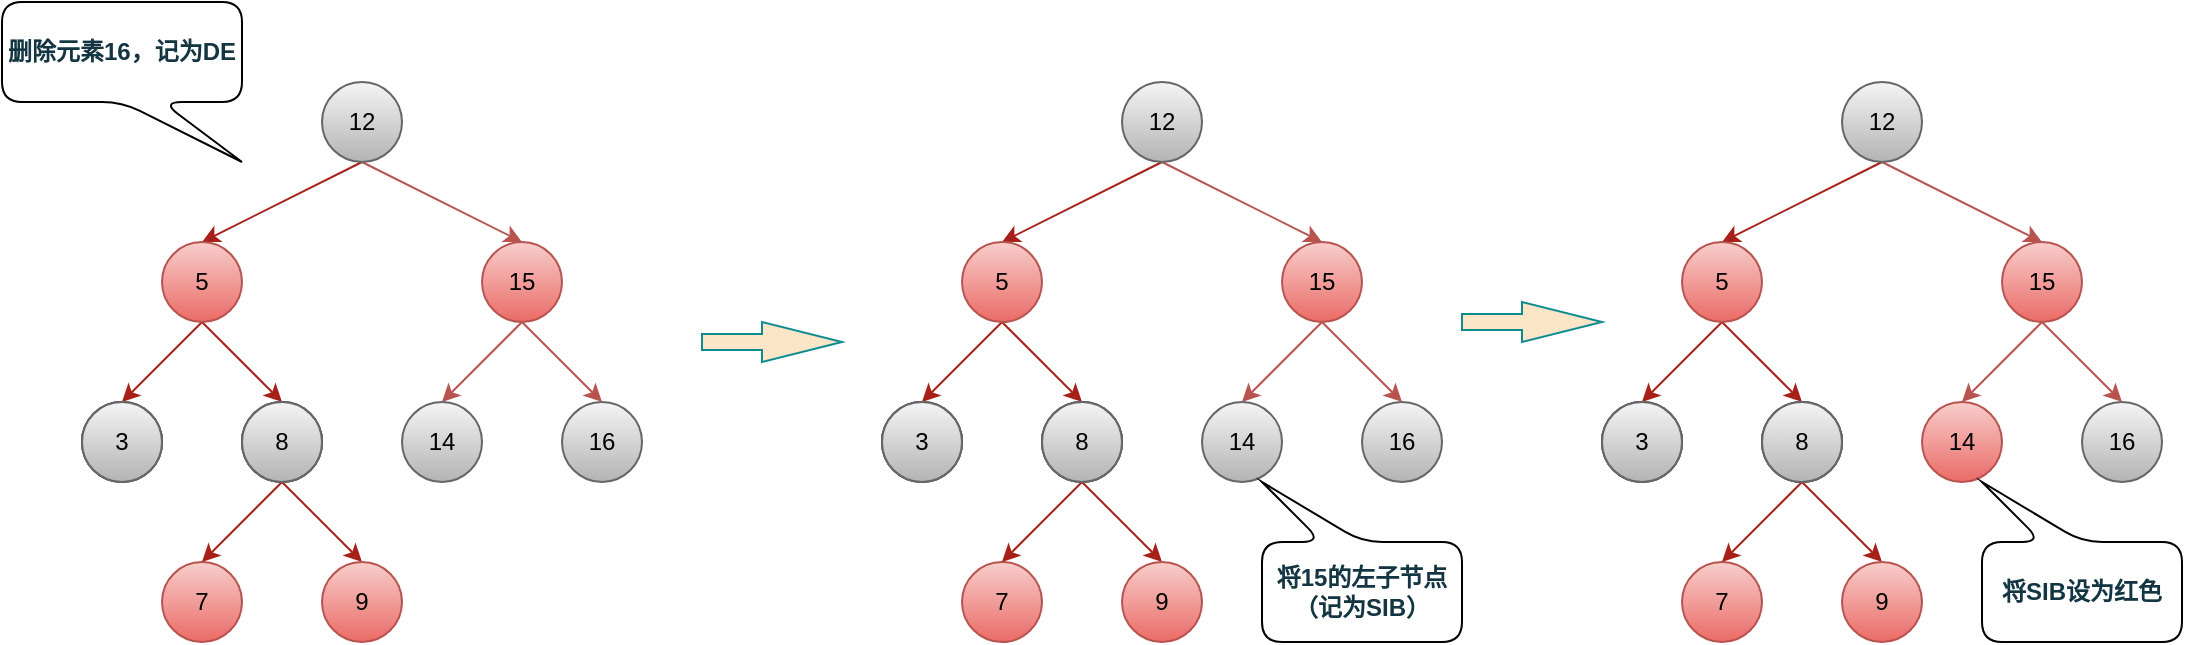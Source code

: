 <mxfile version="14.9.2" type="github">
  <diagram id="om7GCIjXOvIVFAaJFHCs" name="第 1 页">
    <mxGraphModel dx="-391" dy="-1337" grid="1" gridSize="10" guides="1" tooltips="1" connect="1" arrows="1" fold="1" page="0" pageScale="1" pageWidth="827" pageHeight="1169" math="0" shadow="0">
      <root>
        <mxCell id="0" />
        <mxCell id="1" parent="0" />
        <mxCell id="ky-gaZQDomyGNnwXiSMZ-24" value="7" style="ellipse;whiteSpace=wrap;html=1;aspect=fixed;fillColor=#f8cecc;strokeColor=#b85450;gradientColor=#ea6b66;" vertex="1" parent="1">
          <mxGeometry x="1720" y="2560" width="40" height="40" as="geometry" />
        </mxCell>
        <mxCell id="ky-gaZQDomyGNnwXiSMZ-25" value="3" style="ellipse;whiteSpace=wrap;html=1;aspect=fixed;fillColor=#f5f5f5;strokeColor=#666666;gradientColor=#b3b3b3;" vertex="1" parent="1">
          <mxGeometry x="1680" y="2480" width="40" height="40" as="geometry" />
        </mxCell>
        <mxCell id="ky-gaZQDomyGNnwXiSMZ-26" value="8" style="ellipse;whiteSpace=wrap;html=1;aspect=fixed;fillColor=#f5f5f5;strokeColor=#666666;gradientColor=#b3b3b3;" vertex="1" parent="1">
          <mxGeometry x="1760" y="2480" width="40" height="40" as="geometry" />
        </mxCell>
        <mxCell id="ky-gaZQDomyGNnwXiSMZ-27" style="edgeStyle=none;rounded=1;sketch=0;orthogonalLoop=1;jettySize=auto;html=1;exitX=0.5;exitY=1;exitDx=0;exitDy=0;entryX=0.5;entryY=0;entryDx=0;entryDy=0;fontColor=#143642;strokeColor=#A8201A;fillColor=#FAE5C7;" edge="1" parent="1" target="ky-gaZQDomyGNnwXiSMZ-25">
          <mxGeometry x="1640" y="2320" as="geometry">
            <mxPoint x="1740" y="2440" as="sourcePoint" />
          </mxGeometry>
        </mxCell>
        <mxCell id="ky-gaZQDomyGNnwXiSMZ-28" style="edgeStyle=none;rounded=1;sketch=0;orthogonalLoop=1;jettySize=auto;html=1;exitX=0.5;exitY=1;exitDx=0;exitDy=0;entryX=0.5;entryY=0;entryDx=0;entryDy=0;fontColor=#143642;strokeColor=#A8201A;fillColor=#FAE5C7;" edge="1" parent="1" target="ky-gaZQDomyGNnwXiSMZ-26">
          <mxGeometry x="1640" y="2320" as="geometry">
            <mxPoint x="1740" y="2440" as="sourcePoint" />
          </mxGeometry>
        </mxCell>
        <mxCell id="ky-gaZQDomyGNnwXiSMZ-29" style="rounded=1;sketch=0;orthogonalLoop=1;jettySize=auto;html=1;exitX=0.5;exitY=1;exitDx=0;exitDy=0;entryX=0.5;entryY=0;entryDx=0;entryDy=0;fontColor=#143642;strokeColor=#A8201A;fillColor=#FAE5C7;" edge="1" parent="1" source="ky-gaZQDomyGNnwXiSMZ-34" target="ky-gaZQDomyGNnwXiSMZ-44">
          <mxGeometry x="1720" y="2320" as="geometry">
            <mxPoint x="1900" y="2360" as="sourcePoint" />
            <mxPoint x="1700" y="2400" as="targetPoint" />
          </mxGeometry>
        </mxCell>
        <mxCell id="ky-gaZQDomyGNnwXiSMZ-30" value="16" style="ellipse;whiteSpace=wrap;html=1;aspect=fixed;fillColor=#f5f5f5;strokeColor=#666666;gradientColor=#b3b3b3;" vertex="1" parent="1">
          <mxGeometry x="1920" y="2480" width="40" height="40" as="geometry" />
        </mxCell>
        <mxCell id="ky-gaZQDomyGNnwXiSMZ-31" value="3" style="ellipse;whiteSpace=wrap;html=1;aspect=fixed;fillColor=#f5f5f5;strokeColor=#666666;gradientColor=#b3b3b3;" vertex="1" parent="1">
          <mxGeometry x="1680" y="2480" width="40" height="40" as="geometry" />
        </mxCell>
        <mxCell id="ky-gaZQDomyGNnwXiSMZ-32" value="8" style="ellipse;whiteSpace=wrap;html=1;aspect=fixed;fillColor=#f5f5f5;strokeColor=#666666;gradientColor=#b3b3b3;" vertex="1" parent="1">
          <mxGeometry x="1760" y="2480" width="40" height="40" as="geometry" />
        </mxCell>
        <mxCell id="ky-gaZQDomyGNnwXiSMZ-33" style="edgeStyle=none;rounded=0;orthogonalLoop=1;jettySize=auto;html=1;exitX=0.5;exitY=1;exitDx=0;exitDy=0;entryX=0.5;entryY=0;entryDx=0;entryDy=0;gradientColor=#ea6b66;fillColor=#f8cecc;strokeColor=#b85450;" edge="1" parent="1" source="ky-gaZQDomyGNnwXiSMZ-34" target="ky-gaZQDomyGNnwXiSMZ-43">
          <mxGeometry relative="1" as="geometry" />
        </mxCell>
        <mxCell id="ky-gaZQDomyGNnwXiSMZ-34" value="12" style="ellipse;whiteSpace=wrap;html=1;aspect=fixed;fillColor=#f5f5f5;strokeColor=#666666;gradientColor=#b3b3b3;" vertex="1" parent="1">
          <mxGeometry x="1800" y="2320" width="40" height="40" as="geometry" />
        </mxCell>
        <mxCell id="ky-gaZQDomyGNnwXiSMZ-35" value="3" style="ellipse;whiteSpace=wrap;html=1;aspect=fixed;fillColor=#f5f5f5;strokeColor=#666666;gradientColor=#b3b3b3;" vertex="1" parent="1">
          <mxGeometry x="1680" y="2480" width="40" height="40" as="geometry" />
        </mxCell>
        <mxCell id="ky-gaZQDomyGNnwXiSMZ-36" style="edgeStyle=none;rounded=0;orthogonalLoop=1;jettySize=auto;html=1;exitX=0.5;exitY=1;exitDx=0;exitDy=0;entryX=0.5;entryY=0;entryDx=0;entryDy=0;strokeColor=#A8201A;" edge="1" parent="1" source="ky-gaZQDomyGNnwXiSMZ-38" target="ky-gaZQDomyGNnwXiSMZ-24">
          <mxGeometry relative="1" as="geometry" />
        </mxCell>
        <mxCell id="ky-gaZQDomyGNnwXiSMZ-37" style="edgeStyle=none;rounded=0;orthogonalLoop=1;jettySize=auto;html=1;exitX=0.5;exitY=1;exitDx=0;exitDy=0;entryX=0.5;entryY=0;entryDx=0;entryDy=0;strokeColor=#A8201A;" edge="1" parent="1" source="ky-gaZQDomyGNnwXiSMZ-38" target="ky-gaZQDomyGNnwXiSMZ-39">
          <mxGeometry relative="1" as="geometry" />
        </mxCell>
        <mxCell id="ky-gaZQDomyGNnwXiSMZ-38" value="8" style="ellipse;whiteSpace=wrap;html=1;aspect=fixed;fillColor=#f5f5f5;strokeColor=#666666;gradientColor=#b3b3b3;" vertex="1" parent="1">
          <mxGeometry x="1760" y="2480" width="40" height="40" as="geometry" />
        </mxCell>
        <mxCell id="ky-gaZQDomyGNnwXiSMZ-39" value="9" style="ellipse;whiteSpace=wrap;html=1;aspect=fixed;fillColor=#f8cecc;strokeColor=#b85450;gradientColor=#ea6b66;" vertex="1" parent="1">
          <mxGeometry x="1800" y="2560" width="40" height="40" as="geometry" />
        </mxCell>
        <mxCell id="ky-gaZQDomyGNnwXiSMZ-40" value="14" style="ellipse;whiteSpace=wrap;html=1;aspect=fixed;fillColor=#f5f5f5;strokeColor=#666666;gradientColor=#b3b3b3;" vertex="1" parent="1">
          <mxGeometry x="1840" y="2480" width="40" height="40" as="geometry" />
        </mxCell>
        <mxCell id="ky-gaZQDomyGNnwXiSMZ-41" style="edgeStyle=none;rounded=0;orthogonalLoop=1;jettySize=auto;html=1;exitX=0.5;exitY=1;exitDx=0;exitDy=0;entryX=0.5;entryY=0;entryDx=0;entryDy=0;gradientColor=#ea6b66;fillColor=#f8cecc;strokeColor=#b85450;" edge="1" parent="1" source="ky-gaZQDomyGNnwXiSMZ-43" target="ky-gaZQDomyGNnwXiSMZ-30">
          <mxGeometry relative="1" as="geometry" />
        </mxCell>
        <mxCell id="ky-gaZQDomyGNnwXiSMZ-42" style="rounded=0;orthogonalLoop=1;jettySize=auto;html=1;exitX=0.5;exitY=1;exitDx=0;exitDy=0;fontSize=13;entryX=0.5;entryY=0;entryDx=0;entryDy=0;gradientColor=#ea6b66;fillColor=#f8cecc;strokeColor=#b85450;" edge="1" parent="1" source="ky-gaZQDomyGNnwXiSMZ-43" target="ky-gaZQDomyGNnwXiSMZ-40">
          <mxGeometry relative="1" as="geometry" />
        </mxCell>
        <mxCell id="ky-gaZQDomyGNnwXiSMZ-43" value="15" style="ellipse;whiteSpace=wrap;html=1;aspect=fixed;fillColor=#f8cecc;strokeColor=#b85450;gradientColor=#ea6b66;" vertex="1" parent="1">
          <mxGeometry x="1880" y="2400" width="40" height="40" as="geometry" />
        </mxCell>
        <mxCell id="ky-gaZQDomyGNnwXiSMZ-44" value="5" style="ellipse;whiteSpace=wrap;html=1;aspect=fixed;fillColor=#f8cecc;strokeColor=#b85450;gradientColor=#ea6b66;" vertex="1" parent="1">
          <mxGeometry x="1720" y="2400" width="40" height="40" as="geometry" />
        </mxCell>
        <mxCell id="ky-gaZQDomyGNnwXiSMZ-45" value="3" style="ellipse;whiteSpace=wrap;html=1;aspect=fixed;fillColor=#f5f5f5;strokeColor=#666666;gradientColor=#b3b3b3;" vertex="1" parent="1">
          <mxGeometry x="1680" y="2480" width="40" height="40" as="geometry" />
        </mxCell>
        <mxCell id="ky-gaZQDomyGNnwXiSMZ-46" value="8" style="ellipse;whiteSpace=wrap;html=1;aspect=fixed;fillColor=#f5f5f5;strokeColor=#666666;gradientColor=#b3b3b3;" vertex="1" parent="1">
          <mxGeometry x="1760" y="2480" width="40" height="40" as="geometry" />
        </mxCell>
        <mxCell id="ky-gaZQDomyGNnwXiSMZ-48" value="&lt;font color=&quot;#143642&quot;&gt;&lt;b&gt;删除元素16，记为DE&lt;/b&gt;&lt;/font&gt;" style="shape=callout;whiteSpace=wrap;html=1;perimeter=calloutPerimeter;rounded=1;position2=1;" vertex="1" parent="1">
          <mxGeometry x="1640" y="2280" width="120" height="80" as="geometry" />
        </mxCell>
        <mxCell id="ky-gaZQDomyGNnwXiSMZ-73" value="7" style="ellipse;whiteSpace=wrap;html=1;aspect=fixed;fillColor=#f8cecc;strokeColor=#b85450;gradientColor=#ea6b66;" vertex="1" parent="1">
          <mxGeometry x="2120" y="2560" width="40" height="40" as="geometry" />
        </mxCell>
        <mxCell id="ky-gaZQDomyGNnwXiSMZ-74" value="3" style="ellipse;whiteSpace=wrap;html=1;aspect=fixed;fillColor=#f5f5f5;strokeColor=#666666;gradientColor=#b3b3b3;" vertex="1" parent="1">
          <mxGeometry x="2080" y="2480" width="40" height="40" as="geometry" />
        </mxCell>
        <mxCell id="ky-gaZQDomyGNnwXiSMZ-75" value="8" style="ellipse;whiteSpace=wrap;html=1;aspect=fixed;fillColor=#f5f5f5;strokeColor=#666666;gradientColor=#b3b3b3;" vertex="1" parent="1">
          <mxGeometry x="2160" y="2480" width="40" height="40" as="geometry" />
        </mxCell>
        <mxCell id="ky-gaZQDomyGNnwXiSMZ-76" style="edgeStyle=none;rounded=1;sketch=0;orthogonalLoop=1;jettySize=auto;html=1;exitX=0.5;exitY=1;exitDx=0;exitDy=0;entryX=0.5;entryY=0;entryDx=0;entryDy=0;fontColor=#143642;strokeColor=#A8201A;fillColor=#FAE5C7;" edge="1" parent="1" target="ky-gaZQDomyGNnwXiSMZ-74">
          <mxGeometry x="2040" y="2320" as="geometry">
            <mxPoint x="2140" y="2440" as="sourcePoint" />
          </mxGeometry>
        </mxCell>
        <mxCell id="ky-gaZQDomyGNnwXiSMZ-77" style="edgeStyle=none;rounded=1;sketch=0;orthogonalLoop=1;jettySize=auto;html=1;exitX=0.5;exitY=1;exitDx=0;exitDy=0;entryX=0.5;entryY=0;entryDx=0;entryDy=0;fontColor=#143642;strokeColor=#A8201A;fillColor=#FAE5C7;" edge="1" parent="1" target="ky-gaZQDomyGNnwXiSMZ-75">
          <mxGeometry x="2040" y="2320" as="geometry">
            <mxPoint x="2140" y="2440" as="sourcePoint" />
          </mxGeometry>
        </mxCell>
        <mxCell id="ky-gaZQDomyGNnwXiSMZ-78" style="rounded=1;sketch=0;orthogonalLoop=1;jettySize=auto;html=1;exitX=0.5;exitY=1;exitDx=0;exitDy=0;entryX=0.5;entryY=0;entryDx=0;entryDy=0;fontColor=#143642;strokeColor=#A8201A;fillColor=#FAE5C7;" edge="1" parent="1" source="ky-gaZQDomyGNnwXiSMZ-83" target="ky-gaZQDomyGNnwXiSMZ-93">
          <mxGeometry x="2120" y="2320" as="geometry">
            <mxPoint x="2300" y="2360" as="sourcePoint" />
            <mxPoint x="2100" y="2400" as="targetPoint" />
          </mxGeometry>
        </mxCell>
        <mxCell id="ky-gaZQDomyGNnwXiSMZ-79" value="16" style="ellipse;whiteSpace=wrap;html=1;aspect=fixed;fillColor=#f5f5f5;strokeColor=#666666;gradientColor=#b3b3b3;" vertex="1" parent="1">
          <mxGeometry x="2320" y="2480" width="40" height="40" as="geometry" />
        </mxCell>
        <mxCell id="ky-gaZQDomyGNnwXiSMZ-80" value="3" style="ellipse;whiteSpace=wrap;html=1;aspect=fixed;fillColor=#f5f5f5;strokeColor=#666666;gradientColor=#b3b3b3;" vertex="1" parent="1">
          <mxGeometry x="2080" y="2480" width="40" height="40" as="geometry" />
        </mxCell>
        <mxCell id="ky-gaZQDomyGNnwXiSMZ-81" value="8" style="ellipse;whiteSpace=wrap;html=1;aspect=fixed;fillColor=#f5f5f5;strokeColor=#666666;gradientColor=#b3b3b3;" vertex="1" parent="1">
          <mxGeometry x="2160" y="2480" width="40" height="40" as="geometry" />
        </mxCell>
        <mxCell id="ky-gaZQDomyGNnwXiSMZ-82" style="edgeStyle=none;rounded=0;orthogonalLoop=1;jettySize=auto;html=1;exitX=0.5;exitY=1;exitDx=0;exitDy=0;entryX=0.5;entryY=0;entryDx=0;entryDy=0;gradientColor=#ea6b66;fillColor=#f8cecc;strokeColor=#b85450;" edge="1" parent="1" source="ky-gaZQDomyGNnwXiSMZ-83" target="ky-gaZQDomyGNnwXiSMZ-92">
          <mxGeometry relative="1" as="geometry" />
        </mxCell>
        <mxCell id="ky-gaZQDomyGNnwXiSMZ-83" value="12" style="ellipse;whiteSpace=wrap;html=1;aspect=fixed;fillColor=#f5f5f5;strokeColor=#666666;gradientColor=#b3b3b3;" vertex="1" parent="1">
          <mxGeometry x="2200" y="2320" width="40" height="40" as="geometry" />
        </mxCell>
        <mxCell id="ky-gaZQDomyGNnwXiSMZ-84" value="3" style="ellipse;whiteSpace=wrap;html=1;aspect=fixed;fillColor=#f5f5f5;strokeColor=#666666;gradientColor=#b3b3b3;" vertex="1" parent="1">
          <mxGeometry x="2080" y="2480" width="40" height="40" as="geometry" />
        </mxCell>
        <mxCell id="ky-gaZQDomyGNnwXiSMZ-85" style="edgeStyle=none;rounded=0;orthogonalLoop=1;jettySize=auto;html=1;exitX=0.5;exitY=1;exitDx=0;exitDy=0;entryX=0.5;entryY=0;entryDx=0;entryDy=0;strokeColor=#A8201A;" edge="1" parent="1" source="ky-gaZQDomyGNnwXiSMZ-87" target="ky-gaZQDomyGNnwXiSMZ-73">
          <mxGeometry relative="1" as="geometry" />
        </mxCell>
        <mxCell id="ky-gaZQDomyGNnwXiSMZ-86" style="edgeStyle=none;rounded=0;orthogonalLoop=1;jettySize=auto;html=1;exitX=0.5;exitY=1;exitDx=0;exitDy=0;entryX=0.5;entryY=0;entryDx=0;entryDy=0;strokeColor=#A8201A;" edge="1" parent="1" source="ky-gaZQDomyGNnwXiSMZ-87" target="ky-gaZQDomyGNnwXiSMZ-88">
          <mxGeometry relative="1" as="geometry" />
        </mxCell>
        <mxCell id="ky-gaZQDomyGNnwXiSMZ-87" value="8" style="ellipse;whiteSpace=wrap;html=1;aspect=fixed;fillColor=#f5f5f5;strokeColor=#666666;gradientColor=#b3b3b3;" vertex="1" parent="1">
          <mxGeometry x="2160" y="2480" width="40" height="40" as="geometry" />
        </mxCell>
        <mxCell id="ky-gaZQDomyGNnwXiSMZ-88" value="9" style="ellipse;whiteSpace=wrap;html=1;aspect=fixed;fillColor=#f8cecc;strokeColor=#b85450;gradientColor=#ea6b66;" vertex="1" parent="1">
          <mxGeometry x="2200" y="2560" width="40" height="40" as="geometry" />
        </mxCell>
        <mxCell id="ky-gaZQDomyGNnwXiSMZ-89" value="14" style="ellipse;whiteSpace=wrap;html=1;aspect=fixed;fillColor=#f5f5f5;strokeColor=#666666;gradientColor=#b3b3b3;" vertex="1" parent="1">
          <mxGeometry x="2240" y="2480" width="40" height="40" as="geometry" />
        </mxCell>
        <mxCell id="ky-gaZQDomyGNnwXiSMZ-90" style="edgeStyle=none;rounded=0;orthogonalLoop=1;jettySize=auto;html=1;exitX=0.5;exitY=1;exitDx=0;exitDy=0;entryX=0.5;entryY=0;entryDx=0;entryDy=0;gradientColor=#ea6b66;fillColor=#f8cecc;strokeColor=#b85450;" edge="1" parent="1" source="ky-gaZQDomyGNnwXiSMZ-92" target="ky-gaZQDomyGNnwXiSMZ-79">
          <mxGeometry relative="1" as="geometry" />
        </mxCell>
        <mxCell id="ky-gaZQDomyGNnwXiSMZ-91" style="rounded=0;orthogonalLoop=1;jettySize=auto;html=1;exitX=0.5;exitY=1;exitDx=0;exitDy=0;fontSize=13;entryX=0.5;entryY=0;entryDx=0;entryDy=0;gradientColor=#ea6b66;fillColor=#f8cecc;strokeColor=#b85450;" edge="1" parent="1" source="ky-gaZQDomyGNnwXiSMZ-92" target="ky-gaZQDomyGNnwXiSMZ-89">
          <mxGeometry relative="1" as="geometry" />
        </mxCell>
        <mxCell id="ky-gaZQDomyGNnwXiSMZ-92" value="15" style="ellipse;whiteSpace=wrap;html=1;aspect=fixed;fillColor=#f8cecc;strokeColor=#b85450;gradientColor=#ea6b66;" vertex="1" parent="1">
          <mxGeometry x="2280" y="2400" width="40" height="40" as="geometry" />
        </mxCell>
        <mxCell id="ky-gaZQDomyGNnwXiSMZ-93" value="5" style="ellipse;whiteSpace=wrap;html=1;aspect=fixed;fillColor=#f8cecc;strokeColor=#b85450;gradientColor=#ea6b66;" vertex="1" parent="1">
          <mxGeometry x="2120" y="2400" width="40" height="40" as="geometry" />
        </mxCell>
        <mxCell id="ky-gaZQDomyGNnwXiSMZ-94" value="3" style="ellipse;whiteSpace=wrap;html=1;aspect=fixed;fillColor=#f5f5f5;strokeColor=#666666;gradientColor=#b3b3b3;" vertex="1" parent="1">
          <mxGeometry x="2080" y="2480" width="40" height="40" as="geometry" />
        </mxCell>
        <mxCell id="ky-gaZQDomyGNnwXiSMZ-95" value="8" style="ellipse;whiteSpace=wrap;html=1;aspect=fixed;fillColor=#f5f5f5;strokeColor=#666666;gradientColor=#b3b3b3;" vertex="1" parent="1">
          <mxGeometry x="2160" y="2480" width="40" height="40" as="geometry" />
        </mxCell>
        <mxCell id="ky-gaZQDomyGNnwXiSMZ-97" value="" style="html=1;shadow=0;dashed=0;align=center;verticalAlign=middle;shape=mxgraph.arrows2.arrow;dy=0.6;dx=40;notch=0;rounded=1;glass=0;sketch=0;fontColor=#143642;strokeColor=#0F8B8D;fillColor=#FAE5C7;" vertex="1" parent="1">
          <mxGeometry x="1990" y="2440" width="70" height="20" as="geometry" />
        </mxCell>
        <mxCell id="ky-gaZQDomyGNnwXiSMZ-98" value="&lt;font color=&quot;#143642&quot;&gt;&lt;b&gt;将15的左子节点（记为SIB）&lt;/b&gt;&lt;/font&gt;" style="shape=callout;whiteSpace=wrap;html=1;perimeter=calloutPerimeter;rounded=1;position2=1;direction=west;" vertex="1" parent="1">
          <mxGeometry x="2270" y="2520" width="100" height="80" as="geometry" />
        </mxCell>
        <mxCell id="ky-gaZQDomyGNnwXiSMZ-99" value="7" style="ellipse;whiteSpace=wrap;html=1;aspect=fixed;fillColor=#f8cecc;strokeColor=#b85450;gradientColor=#ea6b66;" vertex="1" parent="1">
          <mxGeometry x="2480" y="2560" width="40" height="40" as="geometry" />
        </mxCell>
        <mxCell id="ky-gaZQDomyGNnwXiSMZ-100" value="3" style="ellipse;whiteSpace=wrap;html=1;aspect=fixed;fillColor=#f5f5f5;strokeColor=#666666;gradientColor=#b3b3b3;" vertex="1" parent="1">
          <mxGeometry x="2440" y="2480" width="40" height="40" as="geometry" />
        </mxCell>
        <mxCell id="ky-gaZQDomyGNnwXiSMZ-101" value="8" style="ellipse;whiteSpace=wrap;html=1;aspect=fixed;fillColor=#f5f5f5;strokeColor=#666666;gradientColor=#b3b3b3;" vertex="1" parent="1">
          <mxGeometry x="2520" y="2480" width="40" height="40" as="geometry" />
        </mxCell>
        <mxCell id="ky-gaZQDomyGNnwXiSMZ-102" style="edgeStyle=none;rounded=1;sketch=0;orthogonalLoop=1;jettySize=auto;html=1;exitX=0.5;exitY=1;exitDx=0;exitDy=0;entryX=0.5;entryY=0;entryDx=0;entryDy=0;fontColor=#143642;strokeColor=#A8201A;fillColor=#FAE5C7;" edge="1" parent="1" target="ky-gaZQDomyGNnwXiSMZ-100">
          <mxGeometry x="2400" y="2320" as="geometry">
            <mxPoint x="2500" y="2440" as="sourcePoint" />
          </mxGeometry>
        </mxCell>
        <mxCell id="ky-gaZQDomyGNnwXiSMZ-103" style="edgeStyle=none;rounded=1;sketch=0;orthogonalLoop=1;jettySize=auto;html=1;exitX=0.5;exitY=1;exitDx=0;exitDy=0;entryX=0.5;entryY=0;entryDx=0;entryDy=0;fontColor=#143642;strokeColor=#A8201A;fillColor=#FAE5C7;" edge="1" parent="1" target="ky-gaZQDomyGNnwXiSMZ-101">
          <mxGeometry x="2400" y="2320" as="geometry">
            <mxPoint x="2500" y="2440" as="sourcePoint" />
          </mxGeometry>
        </mxCell>
        <mxCell id="ky-gaZQDomyGNnwXiSMZ-104" style="rounded=1;sketch=0;orthogonalLoop=1;jettySize=auto;html=1;exitX=0.5;exitY=1;exitDx=0;exitDy=0;entryX=0.5;entryY=0;entryDx=0;entryDy=0;fontColor=#143642;strokeColor=#A8201A;fillColor=#FAE5C7;" edge="1" parent="1" source="ky-gaZQDomyGNnwXiSMZ-109" target="ky-gaZQDomyGNnwXiSMZ-119">
          <mxGeometry x="2480" y="2320" as="geometry">
            <mxPoint x="2660" y="2360" as="sourcePoint" />
            <mxPoint x="2460" y="2400" as="targetPoint" />
          </mxGeometry>
        </mxCell>
        <mxCell id="ky-gaZQDomyGNnwXiSMZ-105" value="16" style="ellipse;whiteSpace=wrap;html=1;aspect=fixed;fillColor=#f5f5f5;strokeColor=#666666;gradientColor=#b3b3b3;" vertex="1" parent="1">
          <mxGeometry x="2680" y="2480" width="40" height="40" as="geometry" />
        </mxCell>
        <mxCell id="ky-gaZQDomyGNnwXiSMZ-106" value="3" style="ellipse;whiteSpace=wrap;html=1;aspect=fixed;fillColor=#f5f5f5;strokeColor=#666666;gradientColor=#b3b3b3;" vertex="1" parent="1">
          <mxGeometry x="2440" y="2480" width="40" height="40" as="geometry" />
        </mxCell>
        <mxCell id="ky-gaZQDomyGNnwXiSMZ-107" value="8" style="ellipse;whiteSpace=wrap;html=1;aspect=fixed;fillColor=#f5f5f5;strokeColor=#666666;gradientColor=#b3b3b3;" vertex="1" parent="1">
          <mxGeometry x="2520" y="2480" width="40" height="40" as="geometry" />
        </mxCell>
        <mxCell id="ky-gaZQDomyGNnwXiSMZ-108" style="edgeStyle=none;rounded=0;orthogonalLoop=1;jettySize=auto;html=1;exitX=0.5;exitY=1;exitDx=0;exitDy=0;entryX=0.5;entryY=0;entryDx=0;entryDy=0;gradientColor=#ea6b66;fillColor=#f8cecc;strokeColor=#b85450;" edge="1" parent="1" source="ky-gaZQDomyGNnwXiSMZ-109" target="ky-gaZQDomyGNnwXiSMZ-118">
          <mxGeometry relative="1" as="geometry" />
        </mxCell>
        <mxCell id="ky-gaZQDomyGNnwXiSMZ-109" value="12" style="ellipse;whiteSpace=wrap;html=1;aspect=fixed;fillColor=#f5f5f5;strokeColor=#666666;gradientColor=#b3b3b3;" vertex="1" parent="1">
          <mxGeometry x="2560" y="2320" width="40" height="40" as="geometry" />
        </mxCell>
        <mxCell id="ky-gaZQDomyGNnwXiSMZ-110" value="3" style="ellipse;whiteSpace=wrap;html=1;aspect=fixed;fillColor=#f5f5f5;strokeColor=#666666;gradientColor=#b3b3b3;" vertex="1" parent="1">
          <mxGeometry x="2440" y="2480" width="40" height="40" as="geometry" />
        </mxCell>
        <mxCell id="ky-gaZQDomyGNnwXiSMZ-111" style="edgeStyle=none;rounded=0;orthogonalLoop=1;jettySize=auto;html=1;exitX=0.5;exitY=1;exitDx=0;exitDy=0;entryX=0.5;entryY=0;entryDx=0;entryDy=0;strokeColor=#A8201A;" edge="1" parent="1" source="ky-gaZQDomyGNnwXiSMZ-113" target="ky-gaZQDomyGNnwXiSMZ-99">
          <mxGeometry relative="1" as="geometry" />
        </mxCell>
        <mxCell id="ky-gaZQDomyGNnwXiSMZ-112" style="edgeStyle=none;rounded=0;orthogonalLoop=1;jettySize=auto;html=1;exitX=0.5;exitY=1;exitDx=0;exitDy=0;entryX=0.5;entryY=0;entryDx=0;entryDy=0;strokeColor=#A8201A;" edge="1" parent="1" source="ky-gaZQDomyGNnwXiSMZ-113" target="ky-gaZQDomyGNnwXiSMZ-114">
          <mxGeometry relative="1" as="geometry" />
        </mxCell>
        <mxCell id="ky-gaZQDomyGNnwXiSMZ-113" value="8" style="ellipse;whiteSpace=wrap;html=1;aspect=fixed;fillColor=#f5f5f5;strokeColor=#666666;gradientColor=#b3b3b3;" vertex="1" parent="1">
          <mxGeometry x="2520" y="2480" width="40" height="40" as="geometry" />
        </mxCell>
        <mxCell id="ky-gaZQDomyGNnwXiSMZ-114" value="9" style="ellipse;whiteSpace=wrap;html=1;aspect=fixed;fillColor=#f8cecc;strokeColor=#b85450;gradientColor=#ea6b66;" vertex="1" parent="1">
          <mxGeometry x="2560" y="2560" width="40" height="40" as="geometry" />
        </mxCell>
        <mxCell id="ky-gaZQDomyGNnwXiSMZ-115" value="14" style="ellipse;whiteSpace=wrap;html=1;aspect=fixed;fillColor=#f8cecc;strokeColor=#b85450;gradientColor=#ea6b66;" vertex="1" parent="1">
          <mxGeometry x="2600" y="2480" width="40" height="40" as="geometry" />
        </mxCell>
        <mxCell id="ky-gaZQDomyGNnwXiSMZ-116" style="edgeStyle=none;rounded=0;orthogonalLoop=1;jettySize=auto;html=1;exitX=0.5;exitY=1;exitDx=0;exitDy=0;entryX=0.5;entryY=0;entryDx=0;entryDy=0;gradientColor=#ea6b66;fillColor=#f8cecc;strokeColor=#b85450;" edge="1" parent="1" source="ky-gaZQDomyGNnwXiSMZ-118" target="ky-gaZQDomyGNnwXiSMZ-105">
          <mxGeometry relative="1" as="geometry" />
        </mxCell>
        <mxCell id="ky-gaZQDomyGNnwXiSMZ-117" style="rounded=0;orthogonalLoop=1;jettySize=auto;html=1;exitX=0.5;exitY=1;exitDx=0;exitDy=0;fontSize=13;entryX=0.5;entryY=0;entryDx=0;entryDy=0;gradientColor=#ea6b66;fillColor=#f8cecc;strokeColor=#b85450;" edge="1" parent="1" source="ky-gaZQDomyGNnwXiSMZ-118" target="ky-gaZQDomyGNnwXiSMZ-115">
          <mxGeometry relative="1" as="geometry" />
        </mxCell>
        <mxCell id="ky-gaZQDomyGNnwXiSMZ-118" value="15" style="ellipse;whiteSpace=wrap;html=1;aspect=fixed;fillColor=#f8cecc;strokeColor=#b85450;gradientColor=#ea6b66;" vertex="1" parent="1">
          <mxGeometry x="2640" y="2400" width="40" height="40" as="geometry" />
        </mxCell>
        <mxCell id="ky-gaZQDomyGNnwXiSMZ-119" value="5" style="ellipse;whiteSpace=wrap;html=1;aspect=fixed;fillColor=#f8cecc;strokeColor=#b85450;gradientColor=#ea6b66;" vertex="1" parent="1">
          <mxGeometry x="2480" y="2400" width="40" height="40" as="geometry" />
        </mxCell>
        <mxCell id="ky-gaZQDomyGNnwXiSMZ-120" value="3" style="ellipse;whiteSpace=wrap;html=1;aspect=fixed;fillColor=#f5f5f5;strokeColor=#666666;gradientColor=#b3b3b3;" vertex="1" parent="1">
          <mxGeometry x="2440" y="2480" width="40" height="40" as="geometry" />
        </mxCell>
        <mxCell id="ky-gaZQDomyGNnwXiSMZ-121" value="8" style="ellipse;whiteSpace=wrap;html=1;aspect=fixed;fillColor=#f5f5f5;strokeColor=#666666;gradientColor=#b3b3b3;" vertex="1" parent="1">
          <mxGeometry x="2520" y="2480" width="40" height="40" as="geometry" />
        </mxCell>
        <mxCell id="ky-gaZQDomyGNnwXiSMZ-122" value="&lt;font color=&quot;#143642&quot;&gt;&lt;b&gt;将SIB设为红色&lt;/b&gt;&lt;/font&gt;" style="shape=callout;whiteSpace=wrap;html=1;perimeter=calloutPerimeter;rounded=1;position2=1;direction=west;" vertex="1" parent="1">
          <mxGeometry x="2630" y="2520" width="100" height="80" as="geometry" />
        </mxCell>
        <mxCell id="ky-gaZQDomyGNnwXiSMZ-123" value="" style="html=1;shadow=0;dashed=0;align=center;verticalAlign=middle;shape=mxgraph.arrows2.arrow;dy=0.6;dx=40;notch=0;rounded=1;glass=0;sketch=0;fontColor=#143642;strokeColor=#0F8B8D;fillColor=#FAE5C7;" vertex="1" parent="1">
          <mxGeometry x="2370" y="2430" width="70" height="20" as="geometry" />
        </mxCell>
      </root>
    </mxGraphModel>
  </diagram>
</mxfile>
